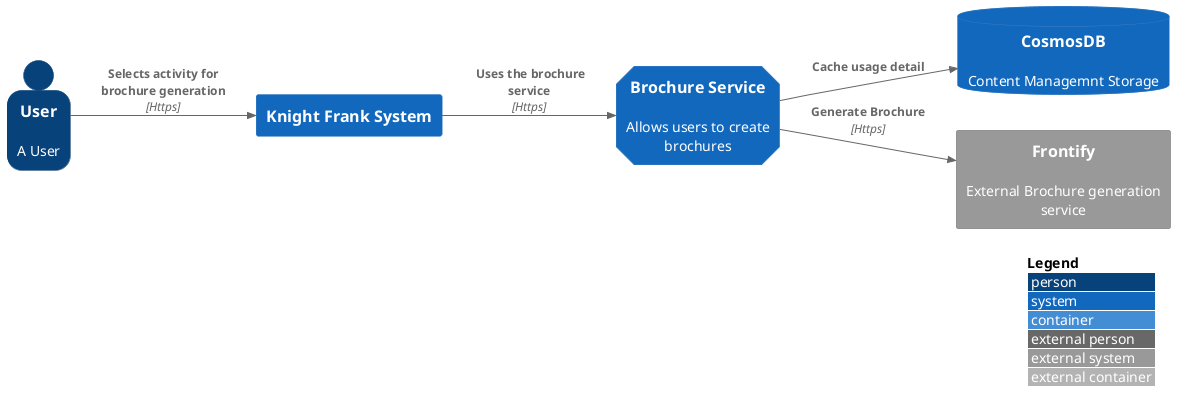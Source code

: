 @startuml
!include <C4/C4_Container>

LAYOUT_WITH_LEGEND()
LAYOUT_LEFT_RIGHT()
AddElementTag("microService", $shape=EightSidedShape(), $fontColor="white", $legendText="micro service\neight sided")
AddElementTag("storage", $shape=RoundedBoxShape(), $fontColor="white")

SHOW_PERSON_OUTLINE()
Person( user, User, "A User")
System(ns, "Knight Frank System") 
System(app, "Brochure Service", "Allows users to create brochures", $tags = "microService")  
SystemDb(cosmos, "CosmosDB", "Content Managemnt Storage", $tags = "storage")
System_Ext(frontify, "Frontify", "External Brochure generation service")

Rel(user, ns, "Selects activity for brochure generation", "Https")
Rel(ns, app, " Uses the brochure service", "Https")
Rel(app, frontify, "Generate Brochure", "Https")
Rel(app, cosmos, "Cache usage detail ")

@enduml